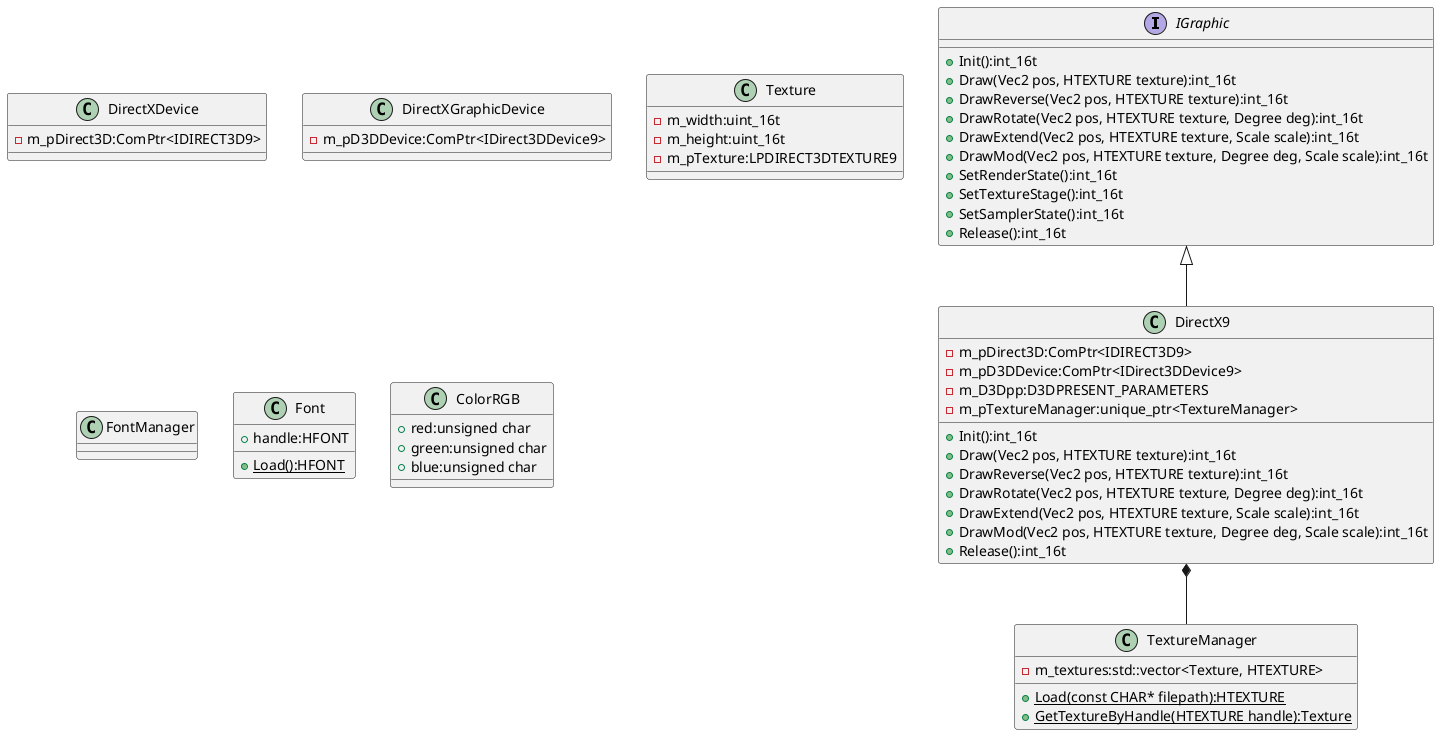 @startuml Graphic
interface IGraphic{
  +Init():int_16t
  +Draw(Vec2 pos, HTEXTURE texture):int_16t
  +DrawReverse(Vec2 pos, HTEXTURE texture):int_16t
  +DrawRotate(Vec2 pos, HTEXTURE texture, Degree deg):int_16t
  +DrawExtend(Vec2 pos, HTEXTURE texture, Scale scale):int_16t
  +DrawMod(Vec2 pos, HTEXTURE texture, Degree deg, Scale scale):int_16t
  +SetRenderState():int_16t
  +SetTextureStage():int_16t
  +SetSamplerState():int_16t
  +Release():int_16t
}

class DirectXDevice{
  -m_pDirect3D:ComPtr<IDIRECT3D9>
}

class DirectXGraphicDevice{
  -m_pD3DDevice:ComPtr<IDirect3DDevice9>
}

class DirectX9{
  +Init():int_16t
  +Draw(Vec2 pos, HTEXTURE texture):int_16t
  +DrawReverse(Vec2 pos, HTEXTURE texture):int_16t
  +DrawRotate(Vec2 pos, HTEXTURE texture, Degree deg):int_16t
  +DrawExtend(Vec2 pos, HTEXTURE texture, Scale scale):int_16t
  +DrawMod(Vec2 pos, HTEXTURE texture, Degree deg, Scale scale):int_16t
  +Release():int_16t
  -m_pDirect3D:ComPtr<IDIRECT3D9>
  -m_pD3DDevice:ComPtr<IDirect3DDevice9>
  -m_D3Dpp:D3DPRESENT_PARAMETERS
  -m_pTextureManager:unique_ptr<TextureManager>
}

class TextureManager{
  -m_textures:std::vector<Texture, HTEXTURE>
  {static} +Load(const CHAR* filepath):HTEXTURE
  {static} +GetTextureByHandle(HTEXTURE handle):Texture
}

class Texture{
  -m_width:uint_16t
  -m_height:uint_16t
  -m_pTexture:LPDIRECT3DTEXTURE9
}

class FontManager{
  
}

class Font{
  +handle:HFONT
  {static} +Load():HFONT
}

class ColorRGB{
  +red:unsigned char
  +green:unsigned char
  +blue:unsigned char
}

IGraphic <|-- DirectX9
DirectX9 *-- TextureManager

@enduml